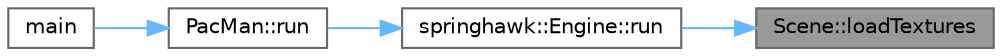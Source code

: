 digraph "Scene::loadTextures"
{
 // LATEX_PDF_SIZE
  bgcolor="transparent";
  edge [fontname=Helvetica,fontsize=10,labelfontname=Helvetica,labelfontsize=10];
  node [fontname=Helvetica,fontsize=10,shape=box,height=0.2,width=0.4];
  rankdir="RL";
  Node1 [id="Node000001",label="Scene::loadTextures",height=0.2,width=0.4,color="gray40", fillcolor="grey60", style="filled", fontcolor="black",tooltip=" "];
  Node1 -> Node2 [id="edge4_Node000001_Node000002",dir="back",color="steelblue1",style="solid",tooltip=" "];
  Node2 [id="Node000002",label="springhawk::Engine::run",height=0.2,width=0.4,color="grey40", fillcolor="white", style="filled",URL="$classspringhawk_1_1_engine.html#aadf4fc79f5d5de0ee3915af2e414484a",tooltip=" "];
  Node2 -> Node3 [id="edge5_Node000002_Node000003",dir="back",color="steelblue1",style="solid",tooltip=" "];
  Node3 [id="Node000003",label="PacMan::run",height=0.2,width=0.4,color="grey40", fillcolor="white", style="filled",URL="$class_pac_man.html#ab65cb4b44342267a3f3a3321253aa3c9",tooltip=" "];
  Node3 -> Node4 [id="edge6_Node000003_Node000004",dir="back",color="steelblue1",style="solid",tooltip=" "];
  Node4 [id="Node000004",label="main",height=0.2,width=0.4,color="grey40", fillcolor="white", style="filled",URL="$main_8cpp.html#a700a0caa5b70a06d1064e576f9f3cf65",tooltip=" "];
}
